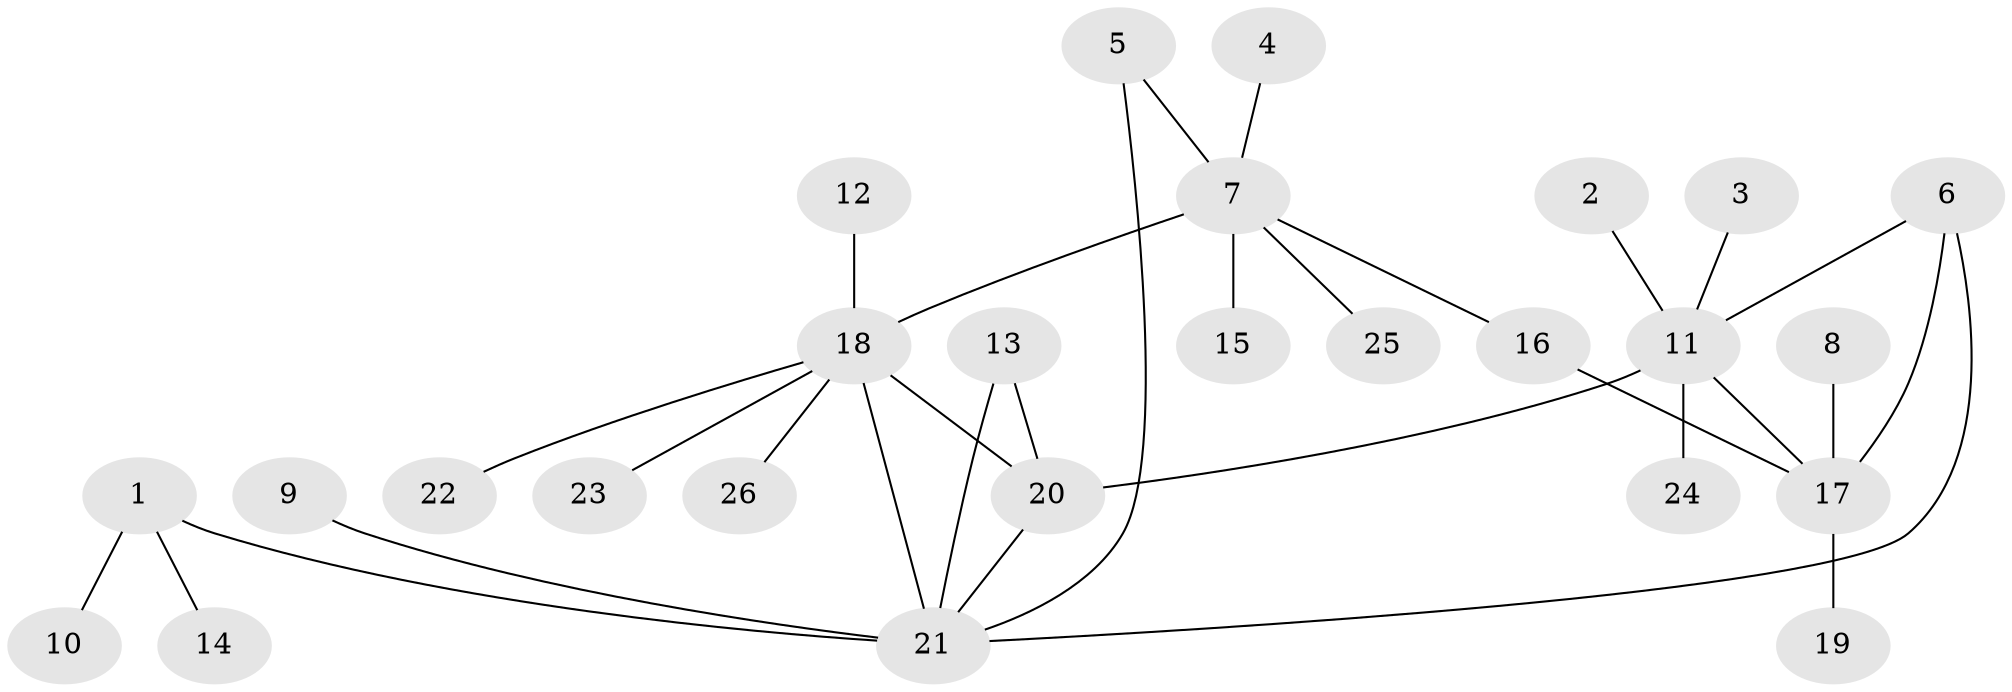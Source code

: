 // original degree distribution, {8: 0.058823529411764705, 3: 0.0784313725490196, 4: 0.0784313725490196, 2: 0.2549019607843137, 9: 0.0196078431372549, 1: 0.49019607843137253, 6: 0.0196078431372549}
// Generated by graph-tools (version 1.1) at 2025/49/03/09/25 03:49:46]
// undirected, 26 vertices, 31 edges
graph export_dot {
graph [start="1"]
  node [color=gray90,style=filled];
  1;
  2;
  3;
  4;
  5;
  6;
  7;
  8;
  9;
  10;
  11;
  12;
  13;
  14;
  15;
  16;
  17;
  18;
  19;
  20;
  21;
  22;
  23;
  24;
  25;
  26;
  1 -- 10 [weight=1.0];
  1 -- 14 [weight=1.0];
  1 -- 21 [weight=1.0];
  2 -- 11 [weight=1.0];
  3 -- 11 [weight=1.0];
  4 -- 7 [weight=1.0];
  5 -- 7 [weight=1.0];
  5 -- 21 [weight=1.0];
  6 -- 11 [weight=1.0];
  6 -- 17 [weight=1.0];
  6 -- 21 [weight=1.0];
  7 -- 15 [weight=1.0];
  7 -- 16 [weight=1.0];
  7 -- 18 [weight=3.0];
  7 -- 25 [weight=1.0];
  8 -- 17 [weight=1.0];
  9 -- 21 [weight=1.0];
  11 -- 17 [weight=1.0];
  11 -- 20 [weight=1.0];
  11 -- 24 [weight=1.0];
  12 -- 18 [weight=1.0];
  13 -- 20 [weight=1.0];
  13 -- 21 [weight=1.0];
  16 -- 17 [weight=1.0];
  17 -- 19 [weight=1.0];
  18 -- 20 [weight=1.0];
  18 -- 21 [weight=1.0];
  18 -- 22 [weight=1.0];
  18 -- 23 [weight=1.0];
  18 -- 26 [weight=1.0];
  20 -- 21 [weight=1.0];
}
